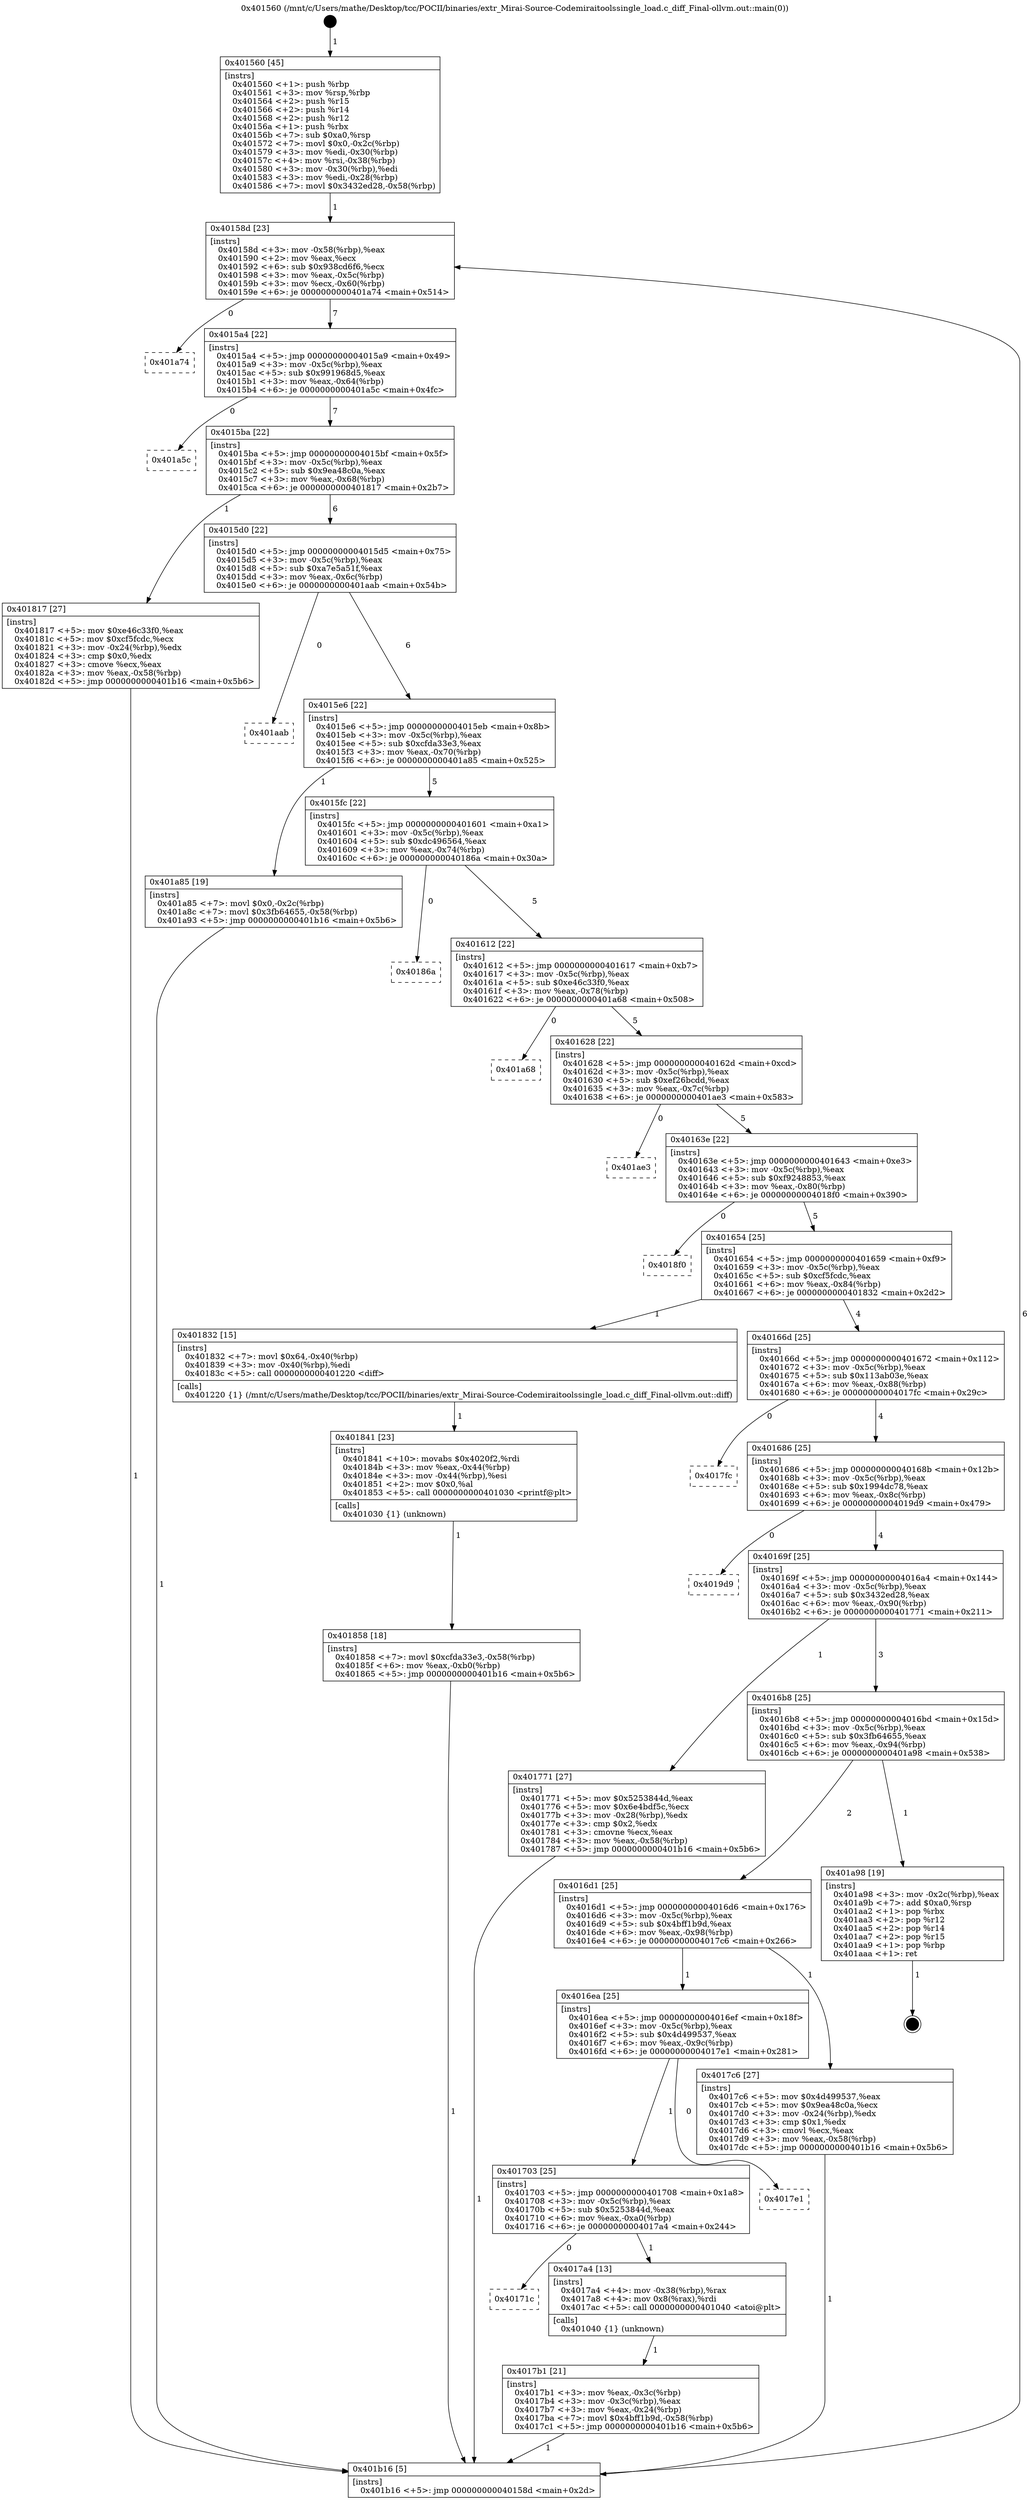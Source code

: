 digraph "0x401560" {
  label = "0x401560 (/mnt/c/Users/mathe/Desktop/tcc/POCII/binaries/extr_Mirai-Source-Codemiraitoolssingle_load.c_diff_Final-ollvm.out::main(0))"
  labelloc = "t"
  node[shape=record]

  Entry [label="",width=0.3,height=0.3,shape=circle,fillcolor=black,style=filled]
  "0x40158d" [label="{
     0x40158d [23]\l
     | [instrs]\l
     &nbsp;&nbsp;0x40158d \<+3\>: mov -0x58(%rbp),%eax\l
     &nbsp;&nbsp;0x401590 \<+2\>: mov %eax,%ecx\l
     &nbsp;&nbsp;0x401592 \<+6\>: sub $0x938cd6f6,%ecx\l
     &nbsp;&nbsp;0x401598 \<+3\>: mov %eax,-0x5c(%rbp)\l
     &nbsp;&nbsp;0x40159b \<+3\>: mov %ecx,-0x60(%rbp)\l
     &nbsp;&nbsp;0x40159e \<+6\>: je 0000000000401a74 \<main+0x514\>\l
  }"]
  "0x401a74" [label="{
     0x401a74\l
  }", style=dashed]
  "0x4015a4" [label="{
     0x4015a4 [22]\l
     | [instrs]\l
     &nbsp;&nbsp;0x4015a4 \<+5\>: jmp 00000000004015a9 \<main+0x49\>\l
     &nbsp;&nbsp;0x4015a9 \<+3\>: mov -0x5c(%rbp),%eax\l
     &nbsp;&nbsp;0x4015ac \<+5\>: sub $0x991968d5,%eax\l
     &nbsp;&nbsp;0x4015b1 \<+3\>: mov %eax,-0x64(%rbp)\l
     &nbsp;&nbsp;0x4015b4 \<+6\>: je 0000000000401a5c \<main+0x4fc\>\l
  }"]
  Exit [label="",width=0.3,height=0.3,shape=circle,fillcolor=black,style=filled,peripheries=2]
  "0x401a5c" [label="{
     0x401a5c\l
  }", style=dashed]
  "0x4015ba" [label="{
     0x4015ba [22]\l
     | [instrs]\l
     &nbsp;&nbsp;0x4015ba \<+5\>: jmp 00000000004015bf \<main+0x5f\>\l
     &nbsp;&nbsp;0x4015bf \<+3\>: mov -0x5c(%rbp),%eax\l
     &nbsp;&nbsp;0x4015c2 \<+5\>: sub $0x9ea48c0a,%eax\l
     &nbsp;&nbsp;0x4015c7 \<+3\>: mov %eax,-0x68(%rbp)\l
     &nbsp;&nbsp;0x4015ca \<+6\>: je 0000000000401817 \<main+0x2b7\>\l
  }"]
  "0x401858" [label="{
     0x401858 [18]\l
     | [instrs]\l
     &nbsp;&nbsp;0x401858 \<+7\>: movl $0xcfda33e3,-0x58(%rbp)\l
     &nbsp;&nbsp;0x40185f \<+6\>: mov %eax,-0xb0(%rbp)\l
     &nbsp;&nbsp;0x401865 \<+5\>: jmp 0000000000401b16 \<main+0x5b6\>\l
  }"]
  "0x401817" [label="{
     0x401817 [27]\l
     | [instrs]\l
     &nbsp;&nbsp;0x401817 \<+5\>: mov $0xe46c33f0,%eax\l
     &nbsp;&nbsp;0x40181c \<+5\>: mov $0xcf5fcdc,%ecx\l
     &nbsp;&nbsp;0x401821 \<+3\>: mov -0x24(%rbp),%edx\l
     &nbsp;&nbsp;0x401824 \<+3\>: cmp $0x0,%edx\l
     &nbsp;&nbsp;0x401827 \<+3\>: cmove %ecx,%eax\l
     &nbsp;&nbsp;0x40182a \<+3\>: mov %eax,-0x58(%rbp)\l
     &nbsp;&nbsp;0x40182d \<+5\>: jmp 0000000000401b16 \<main+0x5b6\>\l
  }"]
  "0x4015d0" [label="{
     0x4015d0 [22]\l
     | [instrs]\l
     &nbsp;&nbsp;0x4015d0 \<+5\>: jmp 00000000004015d5 \<main+0x75\>\l
     &nbsp;&nbsp;0x4015d5 \<+3\>: mov -0x5c(%rbp),%eax\l
     &nbsp;&nbsp;0x4015d8 \<+5\>: sub $0xa7e5a51f,%eax\l
     &nbsp;&nbsp;0x4015dd \<+3\>: mov %eax,-0x6c(%rbp)\l
     &nbsp;&nbsp;0x4015e0 \<+6\>: je 0000000000401aab \<main+0x54b\>\l
  }"]
  "0x401841" [label="{
     0x401841 [23]\l
     | [instrs]\l
     &nbsp;&nbsp;0x401841 \<+10\>: movabs $0x4020f2,%rdi\l
     &nbsp;&nbsp;0x40184b \<+3\>: mov %eax,-0x44(%rbp)\l
     &nbsp;&nbsp;0x40184e \<+3\>: mov -0x44(%rbp),%esi\l
     &nbsp;&nbsp;0x401851 \<+2\>: mov $0x0,%al\l
     &nbsp;&nbsp;0x401853 \<+5\>: call 0000000000401030 \<printf@plt\>\l
     | [calls]\l
     &nbsp;&nbsp;0x401030 \{1\} (unknown)\l
  }"]
  "0x401aab" [label="{
     0x401aab\l
  }", style=dashed]
  "0x4015e6" [label="{
     0x4015e6 [22]\l
     | [instrs]\l
     &nbsp;&nbsp;0x4015e6 \<+5\>: jmp 00000000004015eb \<main+0x8b\>\l
     &nbsp;&nbsp;0x4015eb \<+3\>: mov -0x5c(%rbp),%eax\l
     &nbsp;&nbsp;0x4015ee \<+5\>: sub $0xcfda33e3,%eax\l
     &nbsp;&nbsp;0x4015f3 \<+3\>: mov %eax,-0x70(%rbp)\l
     &nbsp;&nbsp;0x4015f6 \<+6\>: je 0000000000401a85 \<main+0x525\>\l
  }"]
  "0x4017b1" [label="{
     0x4017b1 [21]\l
     | [instrs]\l
     &nbsp;&nbsp;0x4017b1 \<+3\>: mov %eax,-0x3c(%rbp)\l
     &nbsp;&nbsp;0x4017b4 \<+3\>: mov -0x3c(%rbp),%eax\l
     &nbsp;&nbsp;0x4017b7 \<+3\>: mov %eax,-0x24(%rbp)\l
     &nbsp;&nbsp;0x4017ba \<+7\>: movl $0x4bff1b9d,-0x58(%rbp)\l
     &nbsp;&nbsp;0x4017c1 \<+5\>: jmp 0000000000401b16 \<main+0x5b6\>\l
  }"]
  "0x401a85" [label="{
     0x401a85 [19]\l
     | [instrs]\l
     &nbsp;&nbsp;0x401a85 \<+7\>: movl $0x0,-0x2c(%rbp)\l
     &nbsp;&nbsp;0x401a8c \<+7\>: movl $0x3fb64655,-0x58(%rbp)\l
     &nbsp;&nbsp;0x401a93 \<+5\>: jmp 0000000000401b16 \<main+0x5b6\>\l
  }"]
  "0x4015fc" [label="{
     0x4015fc [22]\l
     | [instrs]\l
     &nbsp;&nbsp;0x4015fc \<+5\>: jmp 0000000000401601 \<main+0xa1\>\l
     &nbsp;&nbsp;0x401601 \<+3\>: mov -0x5c(%rbp),%eax\l
     &nbsp;&nbsp;0x401604 \<+5\>: sub $0xdc496564,%eax\l
     &nbsp;&nbsp;0x401609 \<+3\>: mov %eax,-0x74(%rbp)\l
     &nbsp;&nbsp;0x40160c \<+6\>: je 000000000040186a \<main+0x30a\>\l
  }"]
  "0x40171c" [label="{
     0x40171c\l
  }", style=dashed]
  "0x40186a" [label="{
     0x40186a\l
  }", style=dashed]
  "0x401612" [label="{
     0x401612 [22]\l
     | [instrs]\l
     &nbsp;&nbsp;0x401612 \<+5\>: jmp 0000000000401617 \<main+0xb7\>\l
     &nbsp;&nbsp;0x401617 \<+3\>: mov -0x5c(%rbp),%eax\l
     &nbsp;&nbsp;0x40161a \<+5\>: sub $0xe46c33f0,%eax\l
     &nbsp;&nbsp;0x40161f \<+3\>: mov %eax,-0x78(%rbp)\l
     &nbsp;&nbsp;0x401622 \<+6\>: je 0000000000401a68 \<main+0x508\>\l
  }"]
  "0x4017a4" [label="{
     0x4017a4 [13]\l
     | [instrs]\l
     &nbsp;&nbsp;0x4017a4 \<+4\>: mov -0x38(%rbp),%rax\l
     &nbsp;&nbsp;0x4017a8 \<+4\>: mov 0x8(%rax),%rdi\l
     &nbsp;&nbsp;0x4017ac \<+5\>: call 0000000000401040 \<atoi@plt\>\l
     | [calls]\l
     &nbsp;&nbsp;0x401040 \{1\} (unknown)\l
  }"]
  "0x401a68" [label="{
     0x401a68\l
  }", style=dashed]
  "0x401628" [label="{
     0x401628 [22]\l
     | [instrs]\l
     &nbsp;&nbsp;0x401628 \<+5\>: jmp 000000000040162d \<main+0xcd\>\l
     &nbsp;&nbsp;0x40162d \<+3\>: mov -0x5c(%rbp),%eax\l
     &nbsp;&nbsp;0x401630 \<+5\>: sub $0xef26bcdd,%eax\l
     &nbsp;&nbsp;0x401635 \<+3\>: mov %eax,-0x7c(%rbp)\l
     &nbsp;&nbsp;0x401638 \<+6\>: je 0000000000401ae3 \<main+0x583\>\l
  }"]
  "0x401703" [label="{
     0x401703 [25]\l
     | [instrs]\l
     &nbsp;&nbsp;0x401703 \<+5\>: jmp 0000000000401708 \<main+0x1a8\>\l
     &nbsp;&nbsp;0x401708 \<+3\>: mov -0x5c(%rbp),%eax\l
     &nbsp;&nbsp;0x40170b \<+5\>: sub $0x5253844d,%eax\l
     &nbsp;&nbsp;0x401710 \<+6\>: mov %eax,-0xa0(%rbp)\l
     &nbsp;&nbsp;0x401716 \<+6\>: je 00000000004017a4 \<main+0x244\>\l
  }"]
  "0x401ae3" [label="{
     0x401ae3\l
  }", style=dashed]
  "0x40163e" [label="{
     0x40163e [22]\l
     | [instrs]\l
     &nbsp;&nbsp;0x40163e \<+5\>: jmp 0000000000401643 \<main+0xe3\>\l
     &nbsp;&nbsp;0x401643 \<+3\>: mov -0x5c(%rbp),%eax\l
     &nbsp;&nbsp;0x401646 \<+5\>: sub $0xf9248853,%eax\l
     &nbsp;&nbsp;0x40164b \<+3\>: mov %eax,-0x80(%rbp)\l
     &nbsp;&nbsp;0x40164e \<+6\>: je 00000000004018f0 \<main+0x390\>\l
  }"]
  "0x4017e1" [label="{
     0x4017e1\l
  }", style=dashed]
  "0x4018f0" [label="{
     0x4018f0\l
  }", style=dashed]
  "0x401654" [label="{
     0x401654 [25]\l
     | [instrs]\l
     &nbsp;&nbsp;0x401654 \<+5\>: jmp 0000000000401659 \<main+0xf9\>\l
     &nbsp;&nbsp;0x401659 \<+3\>: mov -0x5c(%rbp),%eax\l
     &nbsp;&nbsp;0x40165c \<+5\>: sub $0xcf5fcdc,%eax\l
     &nbsp;&nbsp;0x401661 \<+6\>: mov %eax,-0x84(%rbp)\l
     &nbsp;&nbsp;0x401667 \<+6\>: je 0000000000401832 \<main+0x2d2\>\l
  }"]
  "0x4016ea" [label="{
     0x4016ea [25]\l
     | [instrs]\l
     &nbsp;&nbsp;0x4016ea \<+5\>: jmp 00000000004016ef \<main+0x18f\>\l
     &nbsp;&nbsp;0x4016ef \<+3\>: mov -0x5c(%rbp),%eax\l
     &nbsp;&nbsp;0x4016f2 \<+5\>: sub $0x4d499537,%eax\l
     &nbsp;&nbsp;0x4016f7 \<+6\>: mov %eax,-0x9c(%rbp)\l
     &nbsp;&nbsp;0x4016fd \<+6\>: je 00000000004017e1 \<main+0x281\>\l
  }"]
  "0x401832" [label="{
     0x401832 [15]\l
     | [instrs]\l
     &nbsp;&nbsp;0x401832 \<+7\>: movl $0x64,-0x40(%rbp)\l
     &nbsp;&nbsp;0x401839 \<+3\>: mov -0x40(%rbp),%edi\l
     &nbsp;&nbsp;0x40183c \<+5\>: call 0000000000401220 \<diff\>\l
     | [calls]\l
     &nbsp;&nbsp;0x401220 \{1\} (/mnt/c/Users/mathe/Desktop/tcc/POCII/binaries/extr_Mirai-Source-Codemiraitoolssingle_load.c_diff_Final-ollvm.out::diff)\l
  }"]
  "0x40166d" [label="{
     0x40166d [25]\l
     | [instrs]\l
     &nbsp;&nbsp;0x40166d \<+5\>: jmp 0000000000401672 \<main+0x112\>\l
     &nbsp;&nbsp;0x401672 \<+3\>: mov -0x5c(%rbp),%eax\l
     &nbsp;&nbsp;0x401675 \<+5\>: sub $0x113ab03e,%eax\l
     &nbsp;&nbsp;0x40167a \<+6\>: mov %eax,-0x88(%rbp)\l
     &nbsp;&nbsp;0x401680 \<+6\>: je 00000000004017fc \<main+0x29c\>\l
  }"]
  "0x4017c6" [label="{
     0x4017c6 [27]\l
     | [instrs]\l
     &nbsp;&nbsp;0x4017c6 \<+5\>: mov $0x4d499537,%eax\l
     &nbsp;&nbsp;0x4017cb \<+5\>: mov $0x9ea48c0a,%ecx\l
     &nbsp;&nbsp;0x4017d0 \<+3\>: mov -0x24(%rbp),%edx\l
     &nbsp;&nbsp;0x4017d3 \<+3\>: cmp $0x1,%edx\l
     &nbsp;&nbsp;0x4017d6 \<+3\>: cmovl %ecx,%eax\l
     &nbsp;&nbsp;0x4017d9 \<+3\>: mov %eax,-0x58(%rbp)\l
     &nbsp;&nbsp;0x4017dc \<+5\>: jmp 0000000000401b16 \<main+0x5b6\>\l
  }"]
  "0x4017fc" [label="{
     0x4017fc\l
  }", style=dashed]
  "0x401686" [label="{
     0x401686 [25]\l
     | [instrs]\l
     &nbsp;&nbsp;0x401686 \<+5\>: jmp 000000000040168b \<main+0x12b\>\l
     &nbsp;&nbsp;0x40168b \<+3\>: mov -0x5c(%rbp),%eax\l
     &nbsp;&nbsp;0x40168e \<+5\>: sub $0x1994dc78,%eax\l
     &nbsp;&nbsp;0x401693 \<+6\>: mov %eax,-0x8c(%rbp)\l
     &nbsp;&nbsp;0x401699 \<+6\>: je 00000000004019d9 \<main+0x479\>\l
  }"]
  "0x4016d1" [label="{
     0x4016d1 [25]\l
     | [instrs]\l
     &nbsp;&nbsp;0x4016d1 \<+5\>: jmp 00000000004016d6 \<main+0x176\>\l
     &nbsp;&nbsp;0x4016d6 \<+3\>: mov -0x5c(%rbp),%eax\l
     &nbsp;&nbsp;0x4016d9 \<+5\>: sub $0x4bff1b9d,%eax\l
     &nbsp;&nbsp;0x4016de \<+6\>: mov %eax,-0x98(%rbp)\l
     &nbsp;&nbsp;0x4016e4 \<+6\>: je 00000000004017c6 \<main+0x266\>\l
  }"]
  "0x4019d9" [label="{
     0x4019d9\l
  }", style=dashed]
  "0x40169f" [label="{
     0x40169f [25]\l
     | [instrs]\l
     &nbsp;&nbsp;0x40169f \<+5\>: jmp 00000000004016a4 \<main+0x144\>\l
     &nbsp;&nbsp;0x4016a4 \<+3\>: mov -0x5c(%rbp),%eax\l
     &nbsp;&nbsp;0x4016a7 \<+5\>: sub $0x3432ed28,%eax\l
     &nbsp;&nbsp;0x4016ac \<+6\>: mov %eax,-0x90(%rbp)\l
     &nbsp;&nbsp;0x4016b2 \<+6\>: je 0000000000401771 \<main+0x211\>\l
  }"]
  "0x401a98" [label="{
     0x401a98 [19]\l
     | [instrs]\l
     &nbsp;&nbsp;0x401a98 \<+3\>: mov -0x2c(%rbp),%eax\l
     &nbsp;&nbsp;0x401a9b \<+7\>: add $0xa0,%rsp\l
     &nbsp;&nbsp;0x401aa2 \<+1\>: pop %rbx\l
     &nbsp;&nbsp;0x401aa3 \<+2\>: pop %r12\l
     &nbsp;&nbsp;0x401aa5 \<+2\>: pop %r14\l
     &nbsp;&nbsp;0x401aa7 \<+2\>: pop %r15\l
     &nbsp;&nbsp;0x401aa9 \<+1\>: pop %rbp\l
     &nbsp;&nbsp;0x401aaa \<+1\>: ret\l
  }"]
  "0x401771" [label="{
     0x401771 [27]\l
     | [instrs]\l
     &nbsp;&nbsp;0x401771 \<+5\>: mov $0x5253844d,%eax\l
     &nbsp;&nbsp;0x401776 \<+5\>: mov $0x6e4bdf5c,%ecx\l
     &nbsp;&nbsp;0x40177b \<+3\>: mov -0x28(%rbp),%edx\l
     &nbsp;&nbsp;0x40177e \<+3\>: cmp $0x2,%edx\l
     &nbsp;&nbsp;0x401781 \<+3\>: cmovne %ecx,%eax\l
     &nbsp;&nbsp;0x401784 \<+3\>: mov %eax,-0x58(%rbp)\l
     &nbsp;&nbsp;0x401787 \<+5\>: jmp 0000000000401b16 \<main+0x5b6\>\l
  }"]
  "0x4016b8" [label="{
     0x4016b8 [25]\l
     | [instrs]\l
     &nbsp;&nbsp;0x4016b8 \<+5\>: jmp 00000000004016bd \<main+0x15d\>\l
     &nbsp;&nbsp;0x4016bd \<+3\>: mov -0x5c(%rbp),%eax\l
     &nbsp;&nbsp;0x4016c0 \<+5\>: sub $0x3fb64655,%eax\l
     &nbsp;&nbsp;0x4016c5 \<+6\>: mov %eax,-0x94(%rbp)\l
     &nbsp;&nbsp;0x4016cb \<+6\>: je 0000000000401a98 \<main+0x538\>\l
  }"]
  "0x401b16" [label="{
     0x401b16 [5]\l
     | [instrs]\l
     &nbsp;&nbsp;0x401b16 \<+5\>: jmp 000000000040158d \<main+0x2d\>\l
  }"]
  "0x401560" [label="{
     0x401560 [45]\l
     | [instrs]\l
     &nbsp;&nbsp;0x401560 \<+1\>: push %rbp\l
     &nbsp;&nbsp;0x401561 \<+3\>: mov %rsp,%rbp\l
     &nbsp;&nbsp;0x401564 \<+2\>: push %r15\l
     &nbsp;&nbsp;0x401566 \<+2\>: push %r14\l
     &nbsp;&nbsp;0x401568 \<+2\>: push %r12\l
     &nbsp;&nbsp;0x40156a \<+1\>: push %rbx\l
     &nbsp;&nbsp;0x40156b \<+7\>: sub $0xa0,%rsp\l
     &nbsp;&nbsp;0x401572 \<+7\>: movl $0x0,-0x2c(%rbp)\l
     &nbsp;&nbsp;0x401579 \<+3\>: mov %edi,-0x30(%rbp)\l
     &nbsp;&nbsp;0x40157c \<+4\>: mov %rsi,-0x38(%rbp)\l
     &nbsp;&nbsp;0x401580 \<+3\>: mov -0x30(%rbp),%edi\l
     &nbsp;&nbsp;0x401583 \<+3\>: mov %edi,-0x28(%rbp)\l
     &nbsp;&nbsp;0x401586 \<+7\>: movl $0x3432ed28,-0x58(%rbp)\l
  }"]
  Entry -> "0x401560" [label=" 1"]
  "0x40158d" -> "0x401a74" [label=" 0"]
  "0x40158d" -> "0x4015a4" [label=" 7"]
  "0x401a98" -> Exit [label=" 1"]
  "0x4015a4" -> "0x401a5c" [label=" 0"]
  "0x4015a4" -> "0x4015ba" [label=" 7"]
  "0x401a85" -> "0x401b16" [label=" 1"]
  "0x4015ba" -> "0x401817" [label=" 1"]
  "0x4015ba" -> "0x4015d0" [label=" 6"]
  "0x401858" -> "0x401b16" [label=" 1"]
  "0x4015d0" -> "0x401aab" [label=" 0"]
  "0x4015d0" -> "0x4015e6" [label=" 6"]
  "0x401841" -> "0x401858" [label=" 1"]
  "0x4015e6" -> "0x401a85" [label=" 1"]
  "0x4015e6" -> "0x4015fc" [label=" 5"]
  "0x401832" -> "0x401841" [label=" 1"]
  "0x4015fc" -> "0x40186a" [label=" 0"]
  "0x4015fc" -> "0x401612" [label=" 5"]
  "0x401817" -> "0x401b16" [label=" 1"]
  "0x401612" -> "0x401a68" [label=" 0"]
  "0x401612" -> "0x401628" [label=" 5"]
  "0x4017c6" -> "0x401b16" [label=" 1"]
  "0x401628" -> "0x401ae3" [label=" 0"]
  "0x401628" -> "0x40163e" [label=" 5"]
  "0x4017a4" -> "0x4017b1" [label=" 1"]
  "0x40163e" -> "0x4018f0" [label=" 0"]
  "0x40163e" -> "0x401654" [label=" 5"]
  "0x401703" -> "0x40171c" [label=" 0"]
  "0x401654" -> "0x401832" [label=" 1"]
  "0x401654" -> "0x40166d" [label=" 4"]
  "0x4017b1" -> "0x401b16" [label=" 1"]
  "0x40166d" -> "0x4017fc" [label=" 0"]
  "0x40166d" -> "0x401686" [label=" 4"]
  "0x4016ea" -> "0x401703" [label=" 1"]
  "0x401686" -> "0x4019d9" [label=" 0"]
  "0x401686" -> "0x40169f" [label=" 4"]
  "0x401703" -> "0x4017a4" [label=" 1"]
  "0x40169f" -> "0x401771" [label=" 1"]
  "0x40169f" -> "0x4016b8" [label=" 3"]
  "0x401771" -> "0x401b16" [label=" 1"]
  "0x401560" -> "0x40158d" [label=" 1"]
  "0x401b16" -> "0x40158d" [label=" 6"]
  "0x4016d1" -> "0x4016ea" [label=" 1"]
  "0x4016b8" -> "0x401a98" [label=" 1"]
  "0x4016b8" -> "0x4016d1" [label=" 2"]
  "0x4016ea" -> "0x4017e1" [label=" 0"]
  "0x4016d1" -> "0x4017c6" [label=" 1"]
}
